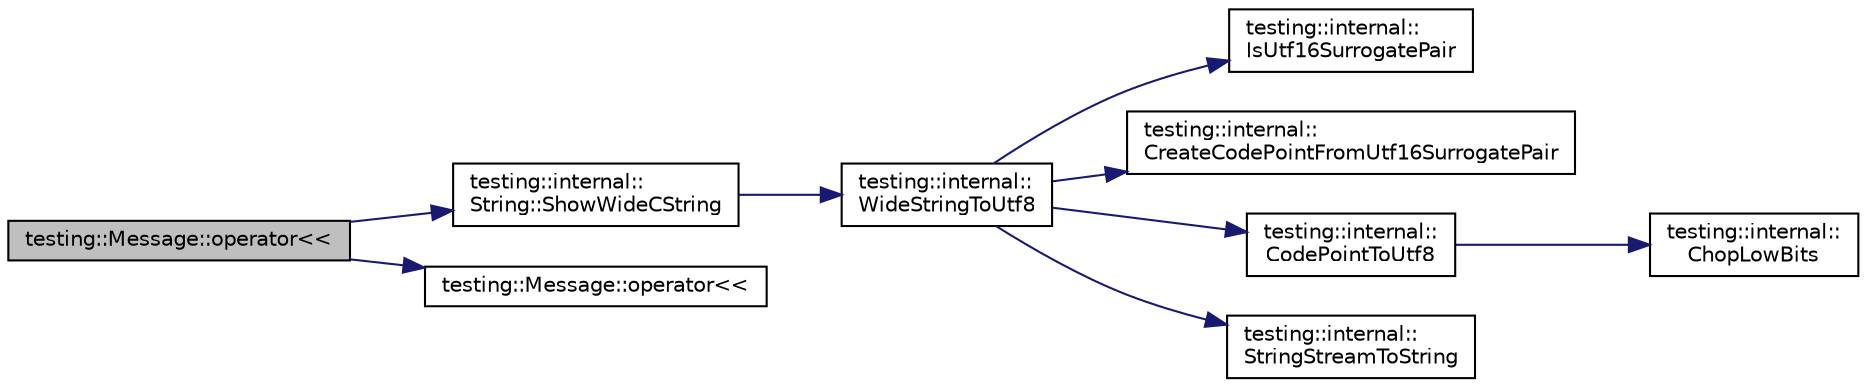 digraph "testing::Message::operator&lt;&lt;"
{
  edge [fontname="Helvetica",fontsize="10",labelfontname="Helvetica",labelfontsize="10"];
  node [fontname="Helvetica",fontsize="10",shape=record];
  rankdir="LR";
  Node118 [label="testing::Message::operator\<\<",height=0.2,width=0.4,color="black", fillcolor="grey75", style="filled", fontcolor="black"];
  Node118 -> Node119 [color="midnightblue",fontsize="10",style="solid",fontname="Helvetica"];
  Node119 [label="testing::internal::\lString::ShowWideCString",height=0.2,width=0.4,color="black", fillcolor="white", style="filled",URL="$d0/dde/classtesting_1_1internal_1_1_string.html#aaf7e376ff580677ea4954d5913d5b917"];
  Node119 -> Node120 [color="midnightblue",fontsize="10",style="solid",fontname="Helvetica"];
  Node120 [label="testing::internal::\lWideStringToUtf8",height=0.2,width=0.4,color="black", fillcolor="white", style="filled",URL="$d0/da7/namespacetesting_1_1internal.html#a05b8c86ff38243f34d8f839a0eadefb1"];
  Node120 -> Node121 [color="midnightblue",fontsize="10",style="solid",fontname="Helvetica"];
  Node121 [label="testing::internal::\lIsUtf16SurrogatePair",height=0.2,width=0.4,color="black", fillcolor="white", style="filled",URL="$d0/da7/namespacetesting_1_1internal.html#a681895f8cc32286211be9889da107394"];
  Node120 -> Node122 [color="midnightblue",fontsize="10",style="solid",fontname="Helvetica"];
  Node122 [label="testing::internal::\lCreateCodePointFromUtf16SurrogatePair",height=0.2,width=0.4,color="black", fillcolor="white", style="filled",URL="$d0/da7/namespacetesting_1_1internal.html#ac8ef1bb10cd9e69de939789b759e6bc9"];
  Node120 -> Node123 [color="midnightblue",fontsize="10",style="solid",fontname="Helvetica"];
  Node123 [label="testing::internal::\lCodePointToUtf8",height=0.2,width=0.4,color="black", fillcolor="white", style="filled",URL="$d0/da7/namespacetesting_1_1internal.html#a0c0f9558efb9abb965851c4738cdc725"];
  Node123 -> Node124 [color="midnightblue",fontsize="10",style="solid",fontname="Helvetica"];
  Node124 [label="testing::internal::\lChopLowBits",height=0.2,width=0.4,color="black", fillcolor="white", style="filled",URL="$d0/da7/namespacetesting_1_1internal.html#a2c54b453387aa8a18f2f3e09f10b5a7d"];
  Node120 -> Node125 [color="midnightblue",fontsize="10",style="solid",fontname="Helvetica"];
  Node125 [label="testing::internal::\lStringStreamToString",height=0.2,width=0.4,color="black", fillcolor="white", style="filled",URL="$d0/da7/namespacetesting_1_1internal.html#ac0a2b7f69fc829d80a39e925b6417e39"];
  Node118 -> Node126 [color="midnightblue",fontsize="10",style="solid",fontname="Helvetica"];
  Node126 [label="testing::Message::operator\<\<",height=0.2,width=0.4,color="black", fillcolor="white", style="filled",URL="$d2/da9/classtesting_1_1_message.html#a2e0e71be52d54c20a75a55fca812721f"];
}

